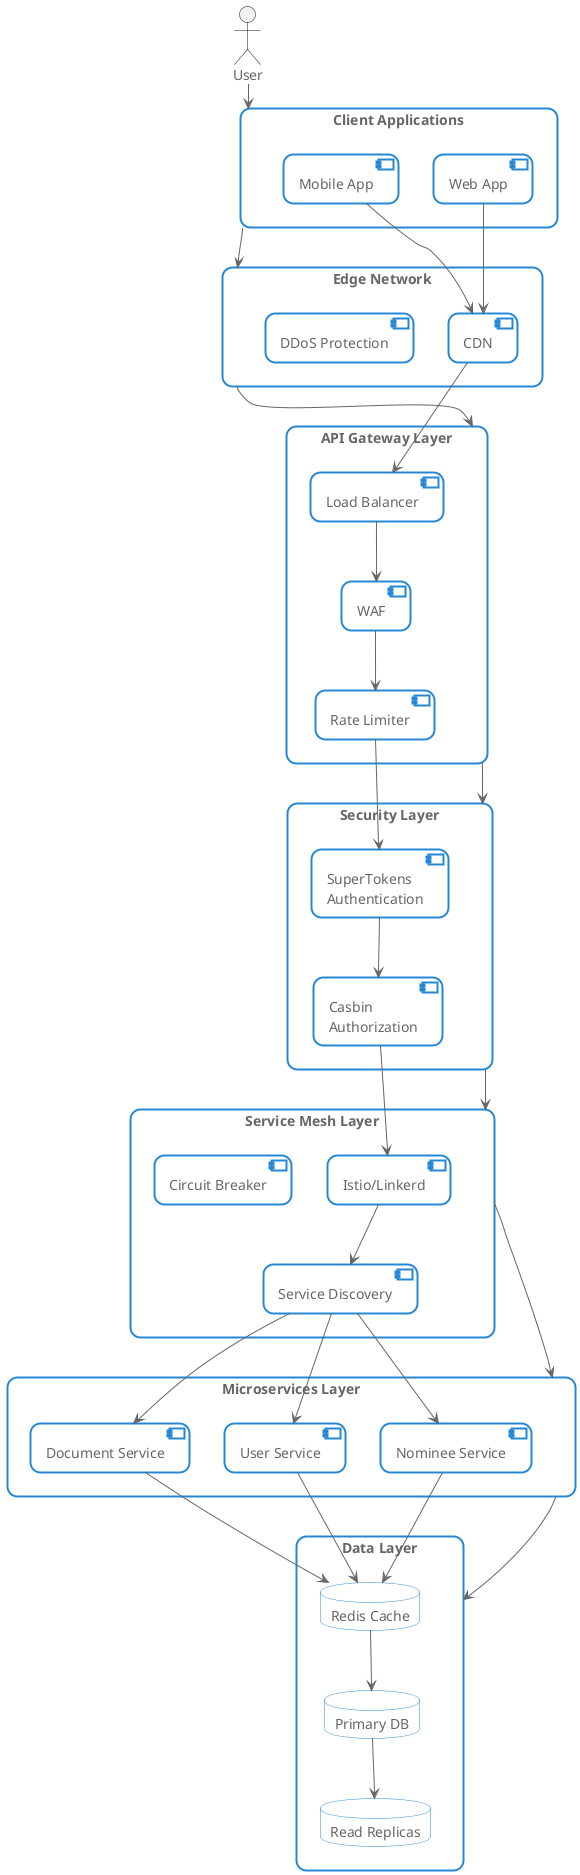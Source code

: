 @startuml Architecture Overview

!define CLOUDORANGE
!define FONTCOLOR #666666
!define ARROW #666666
!define RECTANGLE #ffffff

skinparam backgroundColor transparent
skinparam defaultFontColor FONTCOLOR
skinparam ArrowColor ARROW
skinparam roundcorner 20

skinparam component {
    BackgroundColor RECTANGLE
    BorderColor #2688d4
    BorderThickness 2
}

skinparam database {
    BackgroundColor RECTANGLE
    BorderColor #2688d4
}

skinparam rectangle {
    BackgroundColor RECTANGLE
    BorderColor #2688d4
    BorderThickness 2
}

' Actor and Client
actor "User" as user
rectangle "Client Applications" as client {
    component "Web App" as web
    component "Mobile App" as mobile
}

' Frontend Layer
rectangle "Edge Network" as cdn {
    component "CDN" as cdnComp
    component "DDoS Protection" as ddos
}

' Gateway Layer
rectangle "API Gateway Layer" as gateway {
    component "Load Balancer" as lb
    component "Rate Limiter" as rateLimiter
    component "WAF" as waf
}

' Auth Layer
rectangle "Security Layer" as security {
    component "SuperTokens\nAuthentication" as auth
    component "Casbin\nAuthorization" as authz
}

' Service Mesh
rectangle "Service Mesh Layer" as serviceMesh {
    component "Istio/Linkerd" as mesh
    component "Service Discovery" as discovery
    component "Circuit Breaker" as breaker
}

' Microservices
rectangle "Microservices Layer" as services {
    component "User Service" as userService
    component "Document Service" as docService
    component "Nominee Service" as nomService
}

' Data Layer
rectangle "Data Layer" as data {
    database "Primary DB" as db
    database "Redis Cache" as cache
    database "Read Replicas" as replica
}

' Connections
user --> client
client --> cdn
cdn --> gateway
gateway --> security
security --> serviceMesh
serviceMesh --> services
services --> data

' Detailed connections
web --> cdnComp
mobile --> cdnComp
cdnComp --> lb
lb --> waf
waf --> rateLimiter
rateLimiter --> auth
auth --> authz
authz --> mesh
mesh --> discovery
discovery --> userService
discovery --> docService
discovery --> nomService
userService --> cache
docService --> cache
nomService --> cache
cache --> db
db --> replica

@enduml
